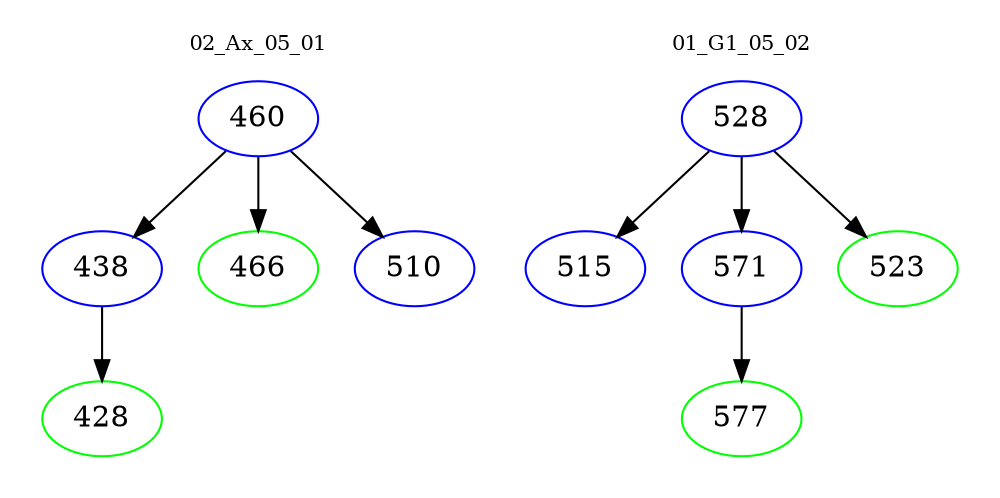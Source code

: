 digraph{
subgraph cluster_0 {
color = white
label = "02_Ax_05_01";
fontsize=10;
T0_460 [label="460", color="blue"]
T0_460 -> T0_438 [color="black"]
T0_438 [label="438", color="blue"]
T0_438 -> T0_428 [color="black"]
T0_428 [label="428", color="green"]
T0_460 -> T0_466 [color="black"]
T0_466 [label="466", color="green"]
T0_460 -> T0_510 [color="black"]
T0_510 [label="510", color="blue"]
}
subgraph cluster_1 {
color = white
label = "01_G1_05_02";
fontsize=10;
T1_528 [label="528", color="blue"]
T1_528 -> T1_515 [color="black"]
T1_515 [label="515", color="blue"]
T1_528 -> T1_571 [color="black"]
T1_571 [label="571", color="blue"]
T1_571 -> T1_577 [color="black"]
T1_577 [label="577", color="green"]
T1_528 -> T1_523 [color="black"]
T1_523 [label="523", color="green"]
}
}
